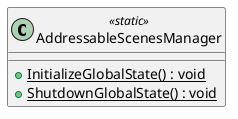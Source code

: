 @startuml
class AddressableScenesManager <<static>> {
    {static} + InitializeGlobalState() : void
    {static} + ShutdownGlobalState() : void
}
@enduml
